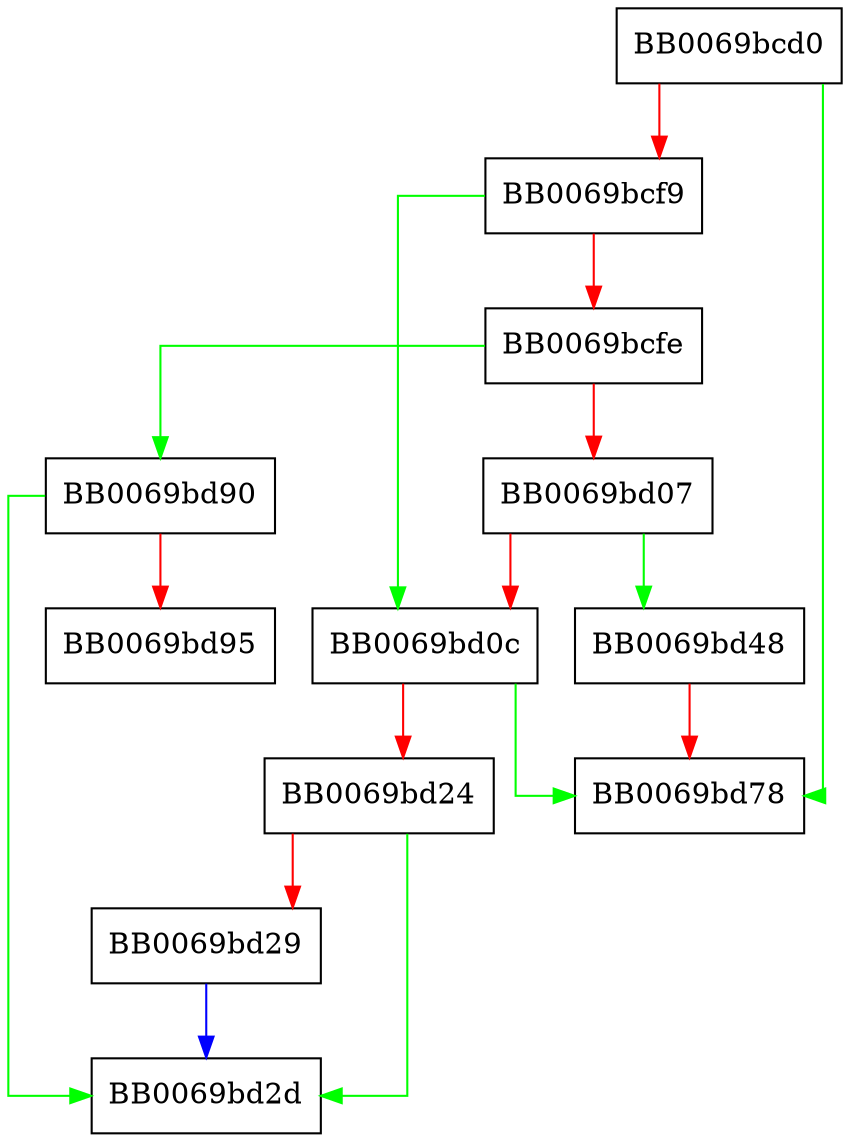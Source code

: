digraph siv_cipher {
  node [shape="box"];
  graph [splines=ortho];
  BB0069bcd0 -> BB0069bd78 [color="green"];
  BB0069bcd0 -> BB0069bcf9 [color="red"];
  BB0069bcf9 -> BB0069bd0c [color="green"];
  BB0069bcf9 -> BB0069bcfe [color="red"];
  BB0069bcfe -> BB0069bd90 [color="green"];
  BB0069bcfe -> BB0069bd07 [color="red"];
  BB0069bd07 -> BB0069bd48 [color="green"];
  BB0069bd07 -> BB0069bd0c [color="red"];
  BB0069bd0c -> BB0069bd78 [color="green"];
  BB0069bd0c -> BB0069bd24 [color="red"];
  BB0069bd24 -> BB0069bd2d [color="green"];
  BB0069bd24 -> BB0069bd29 [color="red"];
  BB0069bd29 -> BB0069bd2d [color="blue"];
  BB0069bd48 -> BB0069bd78 [color="red"];
  BB0069bd90 -> BB0069bd2d [color="green"];
  BB0069bd90 -> BB0069bd95 [color="red"];
}